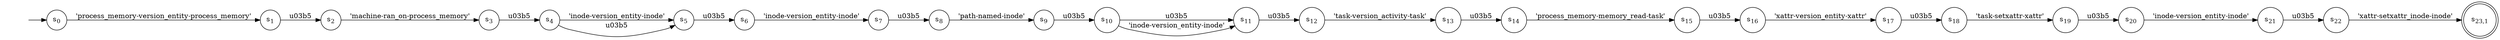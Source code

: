 digraph NFA {
    rankdir = LR;
    I [style = invis];
    I -> S0;
    S0 [label = <s<sub>0</sub>>, shape = circle];
    S1 [label = <s<sub>1</sub>>, shape = circle];
    S2 [label = <s<sub>2</sub>>, shape = circle];
    S3 [label = <s<sub>3</sub>>, shape = circle];
    S4 [label = <s<sub>4</sub>>, shape = circle];
    S5 [label = <s<sub>5</sub>>, shape = circle];
    S6 [label = <s<sub>6</sub>>, shape = circle];
    S7 [label = <s<sub>7</sub>>, shape = circle];
    S8 [label = <s<sub>8</sub>>, shape = circle];
    S9 [label = <s<sub>9</sub>>, shape = circle];
    S10 [label = <s<sub>10</sub>>, shape = circle];
    S11 [label = <s<sub>11</sub>>, shape = circle];
    S12 [label = <s<sub>12</sub>>, shape = circle];
    S13 [label = <s<sub>13</sub>>, shape = circle];
    S14 [label = <s<sub>14</sub>>, shape = circle];
    S15 [label = <s<sub>15</sub>>, shape = circle];
    S16 [label = <s<sub>16</sub>>, shape = circle];
    S17 [label = <s<sub>17</sub>>, shape = circle];
    S18 [label = <s<sub>18</sub>>, shape = circle];
    S19 [label = <s<sub>19</sub>>, shape = circle];
    S20 [label = <s<sub>20</sub>>, shape = circle];
    S21 [label = <s<sub>21</sub>>, shape = circle];
    S22 [label = <s<sub>22</sub>>, shape = circle];
    S23 [label = <s<sub>23,1</sub>>, shape = circle, peripheries = 2];
    S22 -> S23 [label = "'xattr-setxattr_inode-inode'"];
    S21 -> S22 [label = "\u03b5"];
    S20 -> S21 [label = "'inode-version_entity-inode'"];
    S19 -> S20 [label = "\u03b5"];
    S18 -> S19 [label = "'task-setxattr-xattr'"];
    S17 -> S18 [label = "\u03b5"];
    S16 -> S17 [label = "'xattr-version_entity-xattr'"];
    S15 -> S16 [label = "\u03b5"];
    S14 -> S15 [label = "'process_memory-memory_read-task'"];
    S13 -> S14 [label = "\u03b5"];
    S12 -> S13 [label = "'task-version_activity-task'"];
    S11 -> S12 [label = "\u03b5"];
    S10 -> S11 [label = "\u03b5"];
    S10 -> S11 [label = "'inode-version_entity-inode'"];
    S9 -> S10 [label = "\u03b5"];
    S8 -> S9 [label = "'path-named-inode'"];
    S7 -> S8 [label = "\u03b5"];
    S6 -> S7 [label = "'inode-version_entity-inode'"];
    S5 -> S6 [label = "\u03b5"];
    S4 -> S5 [label = "'inode-version_entity-inode'"];
    S4 -> S5 [label = "\u03b5"];
    S3 -> S4 [label = "\u03b5"];
    S2 -> S3 [label = "'machine-ran_on-process_memory'"];
    S1 -> S2 [label = "\u03b5"];
    S0 -> S1 [label = "'process_memory-version_entity-process_memory'"];
}
